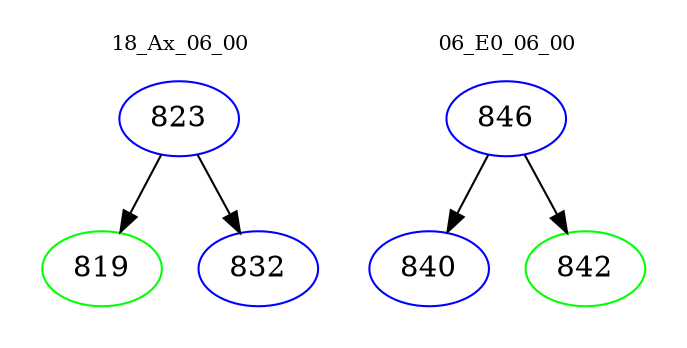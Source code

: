 digraph{
subgraph cluster_0 {
color = white
label = "18_Ax_06_00";
fontsize=10;
T0_823 [label="823", color="blue"]
T0_823 -> T0_819 [color="black"]
T0_819 [label="819", color="green"]
T0_823 -> T0_832 [color="black"]
T0_832 [label="832", color="blue"]
}
subgraph cluster_1 {
color = white
label = "06_E0_06_00";
fontsize=10;
T1_846 [label="846", color="blue"]
T1_846 -> T1_840 [color="black"]
T1_840 [label="840", color="blue"]
T1_846 -> T1_842 [color="black"]
T1_842 [label="842", color="green"]
}
}
